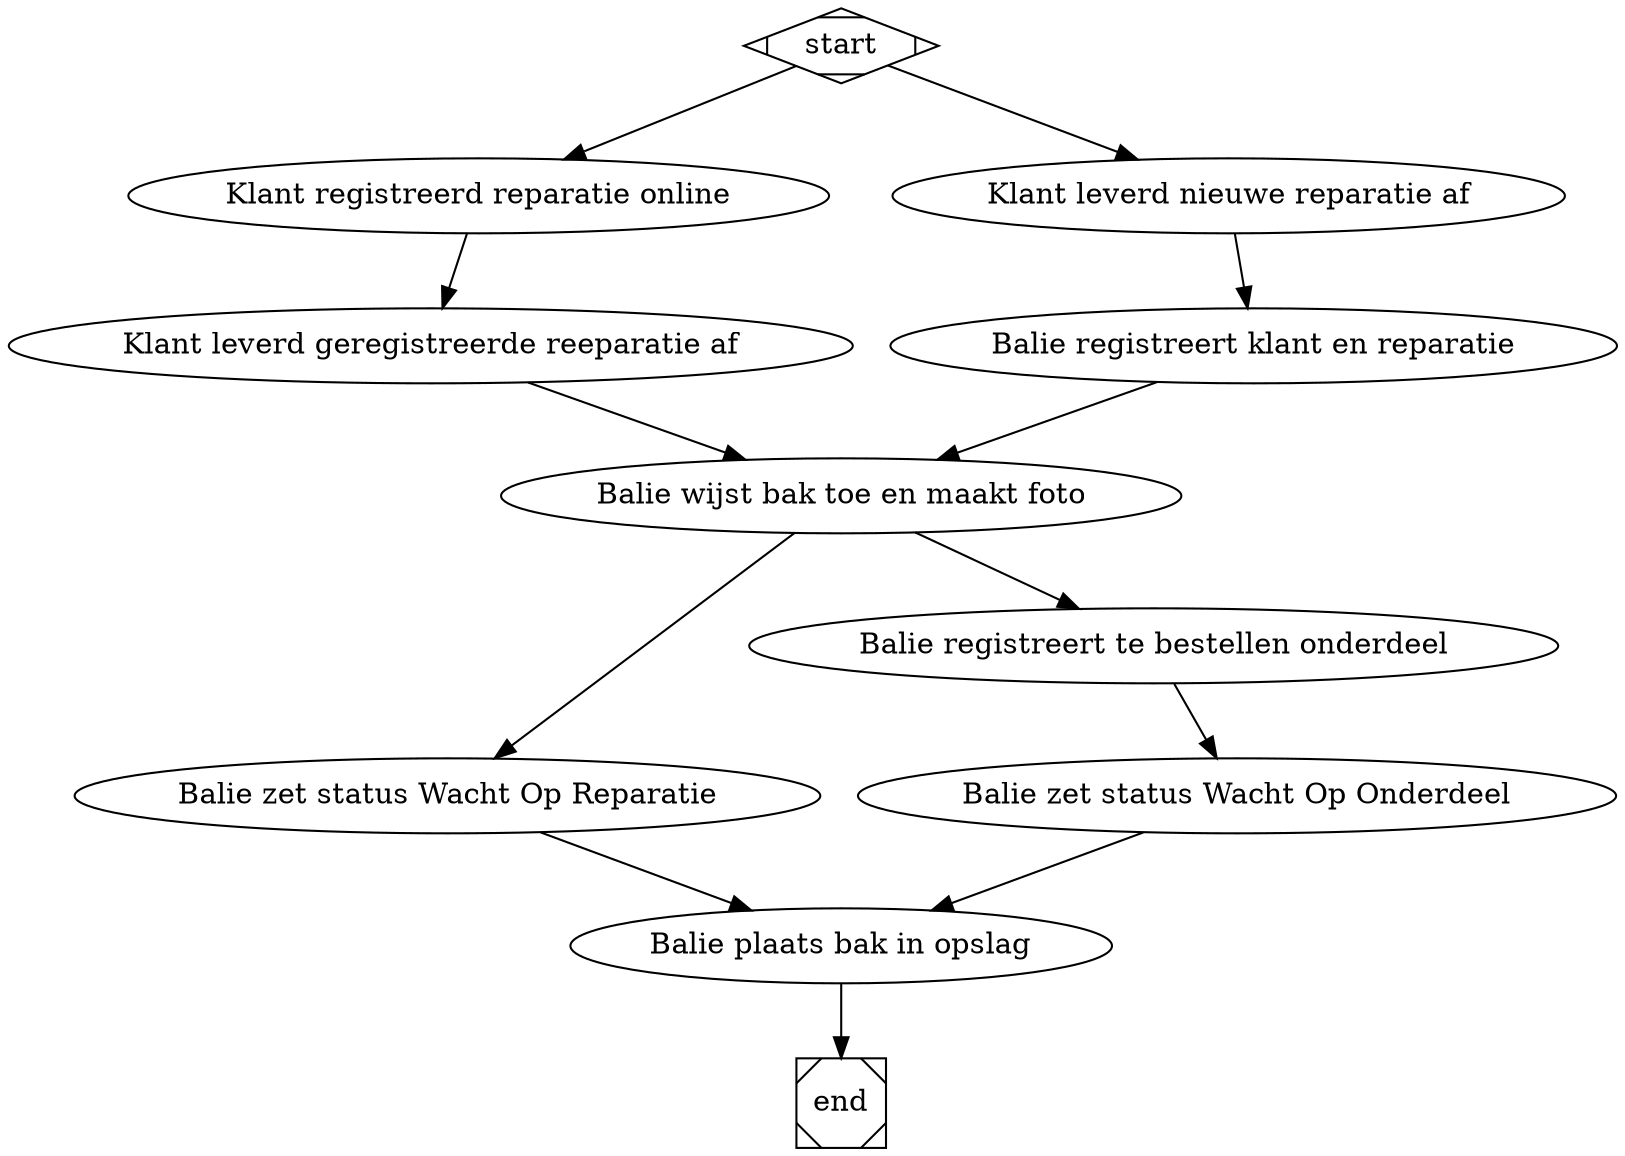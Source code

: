 digraph Intake {
  start -> "Klant registreerd reparatie online";
  "Klant registreerd reparatie online" -> "Klant leverd geregistreerde reeparatie af";
  start -> "Klant leverd nieuwe reparatie af";
  "Klant leverd nieuwe reparatie af" -> "Balie registreert klant en reparatie";
  "Balie registreert klant en reparatie" -> "Balie wijst bak toe en maakt foto";
  "Klant leverd geregistreerde reeparatie af" -> "Balie wijst bak toe en maakt foto";
  "Balie wijst bak toe en maakt foto" -> "Balie zet status Wacht Op Reparatie";
  "Balie wijst bak toe en maakt foto" -> "Balie registreert te bestellen onderdeel";
  "Balie registreert te bestellen onderdeel" -> "Balie zet status Wacht Op Onderdeel";
  "Balie zet status Wacht Op Onderdeel" -> "Balie plaats bak in opslag";
  "Balie zet status Wacht Op Reparatie" -> "Balie plaats bak in opslag";
  "Balie plaats bak in opslag" -> end;
  
  start [shape=Mdiamond];
  end [shape=Msquare];
}
